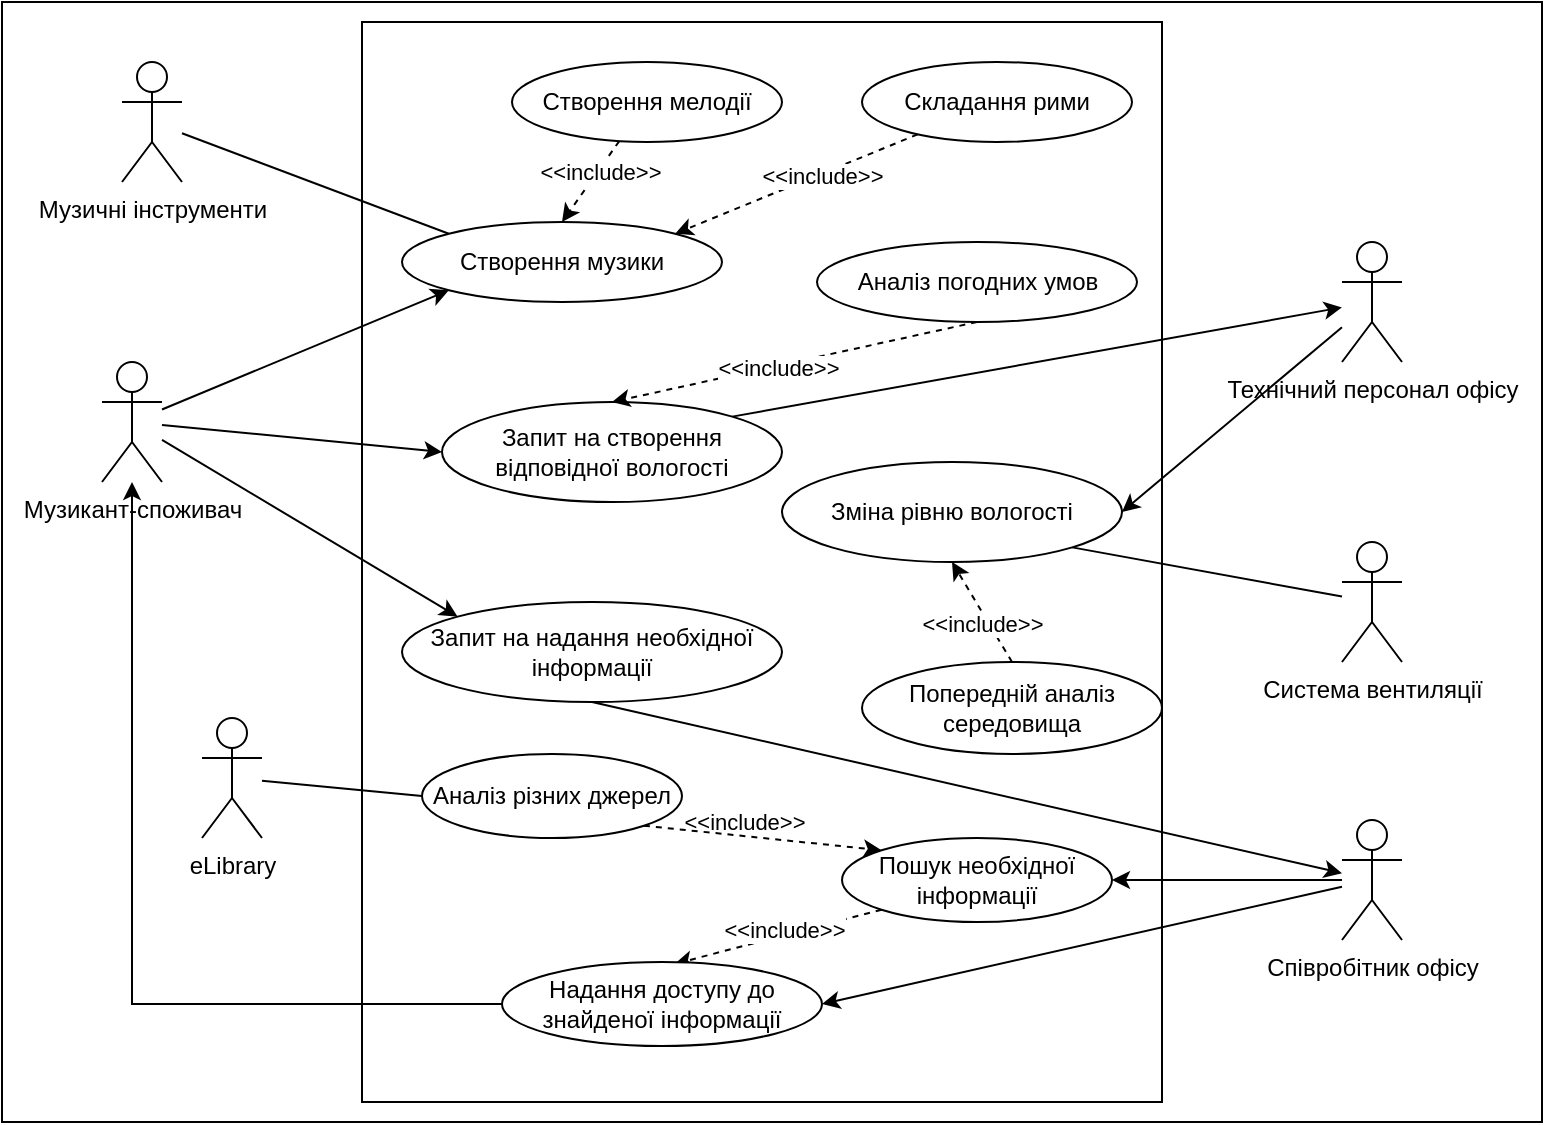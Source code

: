 <mxfile version="21.7.5" type="device">
  <diagram name="Страница — 1" id="hobWc4s-Q6fWILHCbpvD">
    <mxGraphModel dx="1188" dy="619" grid="1" gridSize="10" guides="1" tooltips="1" connect="1" arrows="1" fold="1" page="1" pageScale="1" pageWidth="1169" pageHeight="827" math="0" shadow="0">
      <root>
        <mxCell id="0" />
        <mxCell id="1" parent="0" />
        <mxCell id="bafYPbkGJhW7oxayyBe3-47" value="" style="rounded=0;whiteSpace=wrap;html=1;" parent="1" vertex="1">
          <mxGeometry x="60" y="50" width="770" height="560" as="geometry" />
        </mxCell>
        <mxCell id="bafYPbkGJhW7oxayyBe3-1" value="" style="rounded=0;whiteSpace=wrap;html=1;" parent="1" vertex="1">
          <mxGeometry x="240" y="60" width="400" height="540" as="geometry" />
        </mxCell>
        <mxCell id="bafYPbkGJhW7oxayyBe3-4" style="rounded=0;orthogonalLoop=1;jettySize=auto;html=1;entryX=0;entryY=0.5;entryDx=0;entryDy=0;" parent="1" source="bafYPbkGJhW7oxayyBe3-2" target="bafYPbkGJhW7oxayyBe3-3" edge="1">
          <mxGeometry relative="1" as="geometry" />
        </mxCell>
        <mxCell id="bafYPbkGJhW7oxayyBe3-25" style="rounded=0;orthogonalLoop=1;jettySize=auto;html=1;entryX=0;entryY=0;entryDx=0;entryDy=0;" parent="1" source="bafYPbkGJhW7oxayyBe3-2" target="bafYPbkGJhW7oxayyBe3-19" edge="1">
          <mxGeometry relative="1" as="geometry" />
        </mxCell>
        <mxCell id="iALMkwSSL6uoYG6ehfJ8-5" style="rounded=0;orthogonalLoop=1;jettySize=auto;html=1;entryX=0;entryY=1;entryDx=0;entryDy=0;" edge="1" parent="1" source="bafYPbkGJhW7oxayyBe3-2" target="iALMkwSSL6uoYG6ehfJ8-2">
          <mxGeometry relative="1" as="geometry" />
        </mxCell>
        <mxCell id="bafYPbkGJhW7oxayyBe3-2" value="Музикант-споживач" style="shape=umlActor;verticalLabelPosition=bottom;verticalAlign=top;html=1;outlineConnect=0;" parent="1" vertex="1">
          <mxGeometry x="110" y="230" width="30" height="60" as="geometry" />
        </mxCell>
        <mxCell id="bafYPbkGJhW7oxayyBe3-24" style="rounded=0;orthogonalLoop=1;jettySize=auto;html=1;exitX=1;exitY=0;exitDx=0;exitDy=0;" parent="1" source="bafYPbkGJhW7oxayyBe3-3" target="bafYPbkGJhW7oxayyBe3-8" edge="1">
          <mxGeometry relative="1" as="geometry" />
        </mxCell>
        <mxCell id="bafYPbkGJhW7oxayyBe3-3" value="Запит на&amp;nbsp;створення відповідної вологості&lt;span id=&quot;docs-internal-guid-c57abb48-7fff-8af7-19ce-6c347189a080&quot;&gt;&lt;/span&gt;" style="ellipse;whiteSpace=wrap;html=1;" parent="1" vertex="1">
          <mxGeometry x="280" y="250" width="170" height="50" as="geometry" />
        </mxCell>
        <mxCell id="bafYPbkGJhW7oxayyBe3-6" style="rounded=0;orthogonalLoop=1;jettySize=auto;html=1;exitX=0.5;exitY=1;exitDx=0;exitDy=0;entryX=0.5;entryY=0;entryDx=0;entryDy=0;dashed=1;" parent="1" source="bafYPbkGJhW7oxayyBe3-5" target="bafYPbkGJhW7oxayyBe3-3" edge="1">
          <mxGeometry relative="1" as="geometry" />
        </mxCell>
        <mxCell id="bafYPbkGJhW7oxayyBe3-7" value="&amp;lt;&amp;lt;include&amp;gt;&amp;gt;" style="edgeLabel;html=1;align=center;verticalAlign=middle;resizable=0;points=[];" parent="bafYPbkGJhW7oxayyBe3-6" vertex="1" connectable="0">
          <mxGeometry x="0.092" y="1" relative="1" as="geometry">
            <mxPoint as="offset" />
          </mxGeometry>
        </mxCell>
        <mxCell id="bafYPbkGJhW7oxayyBe3-5" value="Аналіз погодних умов&lt;span id=&quot;docs-internal-guid-c57abb48-7fff-8af7-19ce-6c347189a080&quot;&gt;&lt;/span&gt;" style="ellipse;whiteSpace=wrap;html=1;" parent="1" vertex="1">
          <mxGeometry x="467.5" y="170" width="160" height="40" as="geometry" />
        </mxCell>
        <mxCell id="bafYPbkGJhW7oxayyBe3-22" style="rounded=0;orthogonalLoop=1;jettySize=auto;html=1;entryX=1;entryY=0.5;entryDx=0;entryDy=0;" parent="1" source="bafYPbkGJhW7oxayyBe3-8" target="bafYPbkGJhW7oxayyBe3-13" edge="1">
          <mxGeometry relative="1" as="geometry" />
        </mxCell>
        <mxCell id="bafYPbkGJhW7oxayyBe3-8" value="Технічний персонал офісу" style="shape=umlActor;verticalLabelPosition=bottom;verticalAlign=top;html=1;outlineConnect=0;" parent="1" vertex="1">
          <mxGeometry x="730" y="170" width="30" height="60" as="geometry" />
        </mxCell>
        <mxCell id="bafYPbkGJhW7oxayyBe3-12" value="Система вентиляції" style="shape=umlActor;verticalLabelPosition=bottom;verticalAlign=top;html=1;outlineConnect=0;" parent="1" vertex="1">
          <mxGeometry x="730" y="320" width="30" height="60" as="geometry" />
        </mxCell>
        <mxCell id="bafYPbkGJhW7oxayyBe3-21" style="rounded=0;orthogonalLoop=1;jettySize=auto;html=1;exitX=1;exitY=1;exitDx=0;exitDy=0;endArrow=none;endFill=0;" parent="1" source="bafYPbkGJhW7oxayyBe3-13" target="bafYPbkGJhW7oxayyBe3-12" edge="1">
          <mxGeometry relative="1" as="geometry" />
        </mxCell>
        <mxCell id="bafYPbkGJhW7oxayyBe3-13" value="Зміна рівню вологості&lt;span id=&quot;docs-internal-guid-c57abb48-7fff-8af7-19ce-6c347189a080&quot;&gt;&lt;/span&gt;" style="ellipse;whiteSpace=wrap;html=1;" parent="1" vertex="1">
          <mxGeometry x="450" y="280" width="170" height="50" as="geometry" />
        </mxCell>
        <mxCell id="bafYPbkGJhW7oxayyBe3-17" style="rounded=0;orthogonalLoop=1;jettySize=auto;html=1;exitX=0.5;exitY=0;exitDx=0;exitDy=0;entryX=0.5;entryY=1;entryDx=0;entryDy=0;dashed=1;" parent="1" source="bafYPbkGJhW7oxayyBe3-16" target="bafYPbkGJhW7oxayyBe3-13" edge="1">
          <mxGeometry relative="1" as="geometry" />
        </mxCell>
        <mxCell id="bafYPbkGJhW7oxayyBe3-18" value="&amp;lt;&amp;lt;include&amp;gt;&amp;gt;" style="edgeLabel;html=1;align=center;verticalAlign=middle;resizable=0;points=[];" parent="bafYPbkGJhW7oxayyBe3-17" vertex="1" connectable="0">
          <mxGeometry x="0.051" y="-1" relative="1" as="geometry">
            <mxPoint y="7" as="offset" />
          </mxGeometry>
        </mxCell>
        <mxCell id="bafYPbkGJhW7oxayyBe3-16" value="Попередній аналіз середовища&lt;span id=&quot;docs-internal-guid-c57abb48-7fff-8af7-19ce-6c347189a080&quot;&gt;&lt;/span&gt;" style="ellipse;whiteSpace=wrap;html=1;" parent="1" vertex="1">
          <mxGeometry x="490" y="380" width="150" height="46" as="geometry" />
        </mxCell>
        <mxCell id="bafYPbkGJhW7oxayyBe3-28" style="rounded=0;orthogonalLoop=1;jettySize=auto;html=1;exitX=0.5;exitY=1;exitDx=0;exitDy=0;" parent="1" source="bafYPbkGJhW7oxayyBe3-19" target="bafYPbkGJhW7oxayyBe3-26" edge="1">
          <mxGeometry relative="1" as="geometry" />
        </mxCell>
        <mxCell id="bafYPbkGJhW7oxayyBe3-19" value="Запит на надання необхідної інформації&lt;span id=&quot;docs-internal-guid-c57abb48-7fff-8af7-19ce-6c347189a080&quot;&gt;&lt;/span&gt;" style="ellipse;whiteSpace=wrap;html=1;" parent="1" vertex="1">
          <mxGeometry x="260" y="350" width="190" height="50" as="geometry" />
        </mxCell>
        <mxCell id="bafYPbkGJhW7oxayyBe3-35" style="rounded=0;orthogonalLoop=1;jettySize=auto;html=1;entryX=1;entryY=0.5;entryDx=0;entryDy=0;" parent="1" source="bafYPbkGJhW7oxayyBe3-26" target="bafYPbkGJhW7oxayyBe3-36" edge="1">
          <mxGeometry relative="1" as="geometry" />
        </mxCell>
        <mxCell id="bafYPbkGJhW7oxayyBe3-46" style="rounded=0;orthogonalLoop=1;jettySize=auto;html=1;entryX=1;entryY=0.5;entryDx=0;entryDy=0;" parent="1" source="bafYPbkGJhW7oxayyBe3-26" target="bafYPbkGJhW7oxayyBe3-29" edge="1">
          <mxGeometry relative="1" as="geometry" />
        </mxCell>
        <mxCell id="bafYPbkGJhW7oxayyBe3-26" value="Співробітник офісу" style="shape=umlActor;verticalLabelPosition=bottom;verticalAlign=top;html=1;outlineConnect=0;" parent="1" vertex="1">
          <mxGeometry x="730" y="459" width="30" height="60" as="geometry" />
        </mxCell>
        <mxCell id="bafYPbkGJhW7oxayyBe3-39" style="rounded=0;orthogonalLoop=1;jettySize=auto;html=1;exitX=0;exitY=1;exitDx=0;exitDy=0;entryX=0.539;entryY=0.024;entryDx=0;entryDy=0;entryPerimeter=0;dashed=1;" parent="1" source="bafYPbkGJhW7oxayyBe3-29" target="bafYPbkGJhW7oxayyBe3-36" edge="1">
          <mxGeometry relative="1" as="geometry" />
        </mxCell>
        <mxCell id="bafYPbkGJhW7oxayyBe3-40" value="&amp;lt;&amp;lt;include&amp;gt;&amp;gt;" style="edgeLabel;html=1;align=center;verticalAlign=middle;resizable=0;points=[];" parent="bafYPbkGJhW7oxayyBe3-39" vertex="1" connectable="0">
          <mxGeometry x="-0.329" y="-2" relative="1" as="geometry">
            <mxPoint x="-14" y="3" as="offset" />
          </mxGeometry>
        </mxCell>
        <mxCell id="bafYPbkGJhW7oxayyBe3-29" value="Пошук необхідної інформації&lt;span id=&quot;docs-internal-guid-c57abb48-7fff-8af7-19ce-6c347189a080&quot;&gt;&lt;/span&gt;" style="ellipse;whiteSpace=wrap;html=1;" parent="1" vertex="1">
          <mxGeometry x="480" y="468" width="135" height="42" as="geometry" />
        </mxCell>
        <mxCell id="bafYPbkGJhW7oxayyBe3-31" style="rounded=0;orthogonalLoop=1;jettySize=auto;html=1;exitX=1;exitY=1;exitDx=0;exitDy=0;entryX=0;entryY=0;entryDx=0;entryDy=0;dashed=1;" parent="1" source="bafYPbkGJhW7oxayyBe3-30" target="bafYPbkGJhW7oxayyBe3-29" edge="1">
          <mxGeometry relative="1" as="geometry" />
        </mxCell>
        <mxCell id="bafYPbkGJhW7oxayyBe3-34" value="&amp;lt;&amp;lt;include&amp;gt;&amp;gt;" style="edgeLabel;html=1;align=center;verticalAlign=middle;resizable=0;points=[];labelBackgroundColor=none;" parent="bafYPbkGJhW7oxayyBe3-31" vertex="1" connectable="0">
          <mxGeometry x="0.043" relative="1" as="geometry">
            <mxPoint x="-12" y="-9" as="offset" />
          </mxGeometry>
        </mxCell>
        <mxCell id="bafYPbkGJhW7oxayyBe3-30" value="Аналіз різних джерел&lt;span id=&quot;docs-internal-guid-c57abb48-7fff-8af7-19ce-6c347189a080&quot;&gt;&lt;/span&gt;" style="ellipse;whiteSpace=wrap;html=1;" parent="1" vertex="1">
          <mxGeometry x="270" y="426" width="130" height="42" as="geometry" />
        </mxCell>
        <mxCell id="bafYPbkGJhW7oxayyBe3-43" style="edgeStyle=orthogonalEdgeStyle;rounded=0;orthogonalLoop=1;jettySize=auto;html=1;exitX=0;exitY=0.5;exitDx=0;exitDy=0;" parent="1" source="bafYPbkGJhW7oxayyBe3-36" target="bafYPbkGJhW7oxayyBe3-2" edge="1">
          <mxGeometry relative="1" as="geometry" />
        </mxCell>
        <mxCell id="bafYPbkGJhW7oxayyBe3-36" value="Надання доступу до знайденої інформації&lt;span id=&quot;docs-internal-guid-c57abb48-7fff-8af7-19ce-6c347189a080&quot;&gt;&lt;/span&gt;" style="ellipse;whiteSpace=wrap;html=1;" parent="1" vertex="1">
          <mxGeometry x="310" y="530" width="160" height="42" as="geometry" />
        </mxCell>
        <mxCell id="bafYPbkGJhW7oxayyBe3-38" style="rounded=0;orthogonalLoop=1;jettySize=auto;html=1;entryX=0;entryY=0.5;entryDx=0;entryDy=0;endArrow=none;endFill=0;" parent="1" source="bafYPbkGJhW7oxayyBe3-37" target="bafYPbkGJhW7oxayyBe3-30" edge="1">
          <mxGeometry relative="1" as="geometry" />
        </mxCell>
        <mxCell id="bafYPbkGJhW7oxayyBe3-37" value="eLibrary" style="shape=umlActor;verticalLabelPosition=bottom;verticalAlign=top;html=1;outlineConnect=0;" parent="1" vertex="1">
          <mxGeometry x="160" y="408" width="30" height="60" as="geometry" />
        </mxCell>
        <mxCell id="iALMkwSSL6uoYG6ehfJ8-6" style="rounded=0;orthogonalLoop=1;jettySize=auto;html=1;entryX=0;entryY=0;entryDx=0;entryDy=0;endArrow=none;endFill=0;" edge="1" parent="1" source="iALMkwSSL6uoYG6ehfJ8-1" target="iALMkwSSL6uoYG6ehfJ8-2">
          <mxGeometry relative="1" as="geometry" />
        </mxCell>
        <mxCell id="iALMkwSSL6uoYG6ehfJ8-1" value="Музичні інструменти" style="shape=umlActor;verticalLabelPosition=bottom;verticalAlign=top;html=1;outlineConnect=0;" vertex="1" parent="1">
          <mxGeometry x="120" y="80" width="30" height="60" as="geometry" />
        </mxCell>
        <mxCell id="iALMkwSSL6uoYG6ehfJ8-2" value="Створення музики&lt;span id=&quot;docs-internal-guid-c57abb48-7fff-8af7-19ce-6c347189a080&quot;&gt;&lt;/span&gt;" style="ellipse;whiteSpace=wrap;html=1;" vertex="1" parent="1">
          <mxGeometry x="260" y="160" width="160" height="40" as="geometry" />
        </mxCell>
        <mxCell id="iALMkwSSL6uoYG6ehfJ8-9" style="rounded=0;orthogonalLoop=1;jettySize=auto;html=1;entryX=1;entryY=0;entryDx=0;entryDy=0;dashed=1;" edge="1" parent="1" source="iALMkwSSL6uoYG6ehfJ8-3" target="iALMkwSSL6uoYG6ehfJ8-2">
          <mxGeometry relative="1" as="geometry" />
        </mxCell>
        <mxCell id="iALMkwSSL6uoYG6ehfJ8-10" value="&amp;lt;&amp;lt;include&amp;gt;&amp;gt;" style="edgeLabel;html=1;align=center;verticalAlign=middle;resizable=0;points=[];" vertex="1" connectable="0" parent="iALMkwSSL6uoYG6ehfJ8-9">
          <mxGeometry x="-0.196" y="1" relative="1" as="geometry">
            <mxPoint as="offset" />
          </mxGeometry>
        </mxCell>
        <mxCell id="iALMkwSSL6uoYG6ehfJ8-3" value="Складання рими&lt;span id=&quot;docs-internal-guid-c57abb48-7fff-8af7-19ce-6c347189a080&quot;&gt;&lt;/span&gt;" style="ellipse;whiteSpace=wrap;html=1;" vertex="1" parent="1">
          <mxGeometry x="490" y="80" width="135" height="40" as="geometry" />
        </mxCell>
        <mxCell id="iALMkwSSL6uoYG6ehfJ8-7" style="rounded=0;orthogonalLoop=1;jettySize=auto;html=1;entryX=0.5;entryY=0;entryDx=0;entryDy=0;dashed=1;" edge="1" parent="1" source="iALMkwSSL6uoYG6ehfJ8-4" target="iALMkwSSL6uoYG6ehfJ8-2">
          <mxGeometry relative="1" as="geometry" />
        </mxCell>
        <mxCell id="iALMkwSSL6uoYG6ehfJ8-8" value="&amp;lt;&amp;lt;include&amp;gt;&amp;gt;" style="edgeLabel;html=1;align=center;verticalAlign=middle;resizable=0;points=[];" vertex="1" connectable="0" parent="iALMkwSSL6uoYG6ehfJ8-7">
          <mxGeometry x="-0.27" y="1" relative="1" as="geometry">
            <mxPoint as="offset" />
          </mxGeometry>
        </mxCell>
        <mxCell id="iALMkwSSL6uoYG6ehfJ8-4" value="Створення мелодії&lt;span id=&quot;docs-internal-guid-c57abb48-7fff-8af7-19ce-6c347189a080&quot;&gt;&lt;/span&gt;" style="ellipse;whiteSpace=wrap;html=1;" vertex="1" parent="1">
          <mxGeometry x="315" y="80" width="135" height="40" as="geometry" />
        </mxCell>
      </root>
    </mxGraphModel>
  </diagram>
</mxfile>
